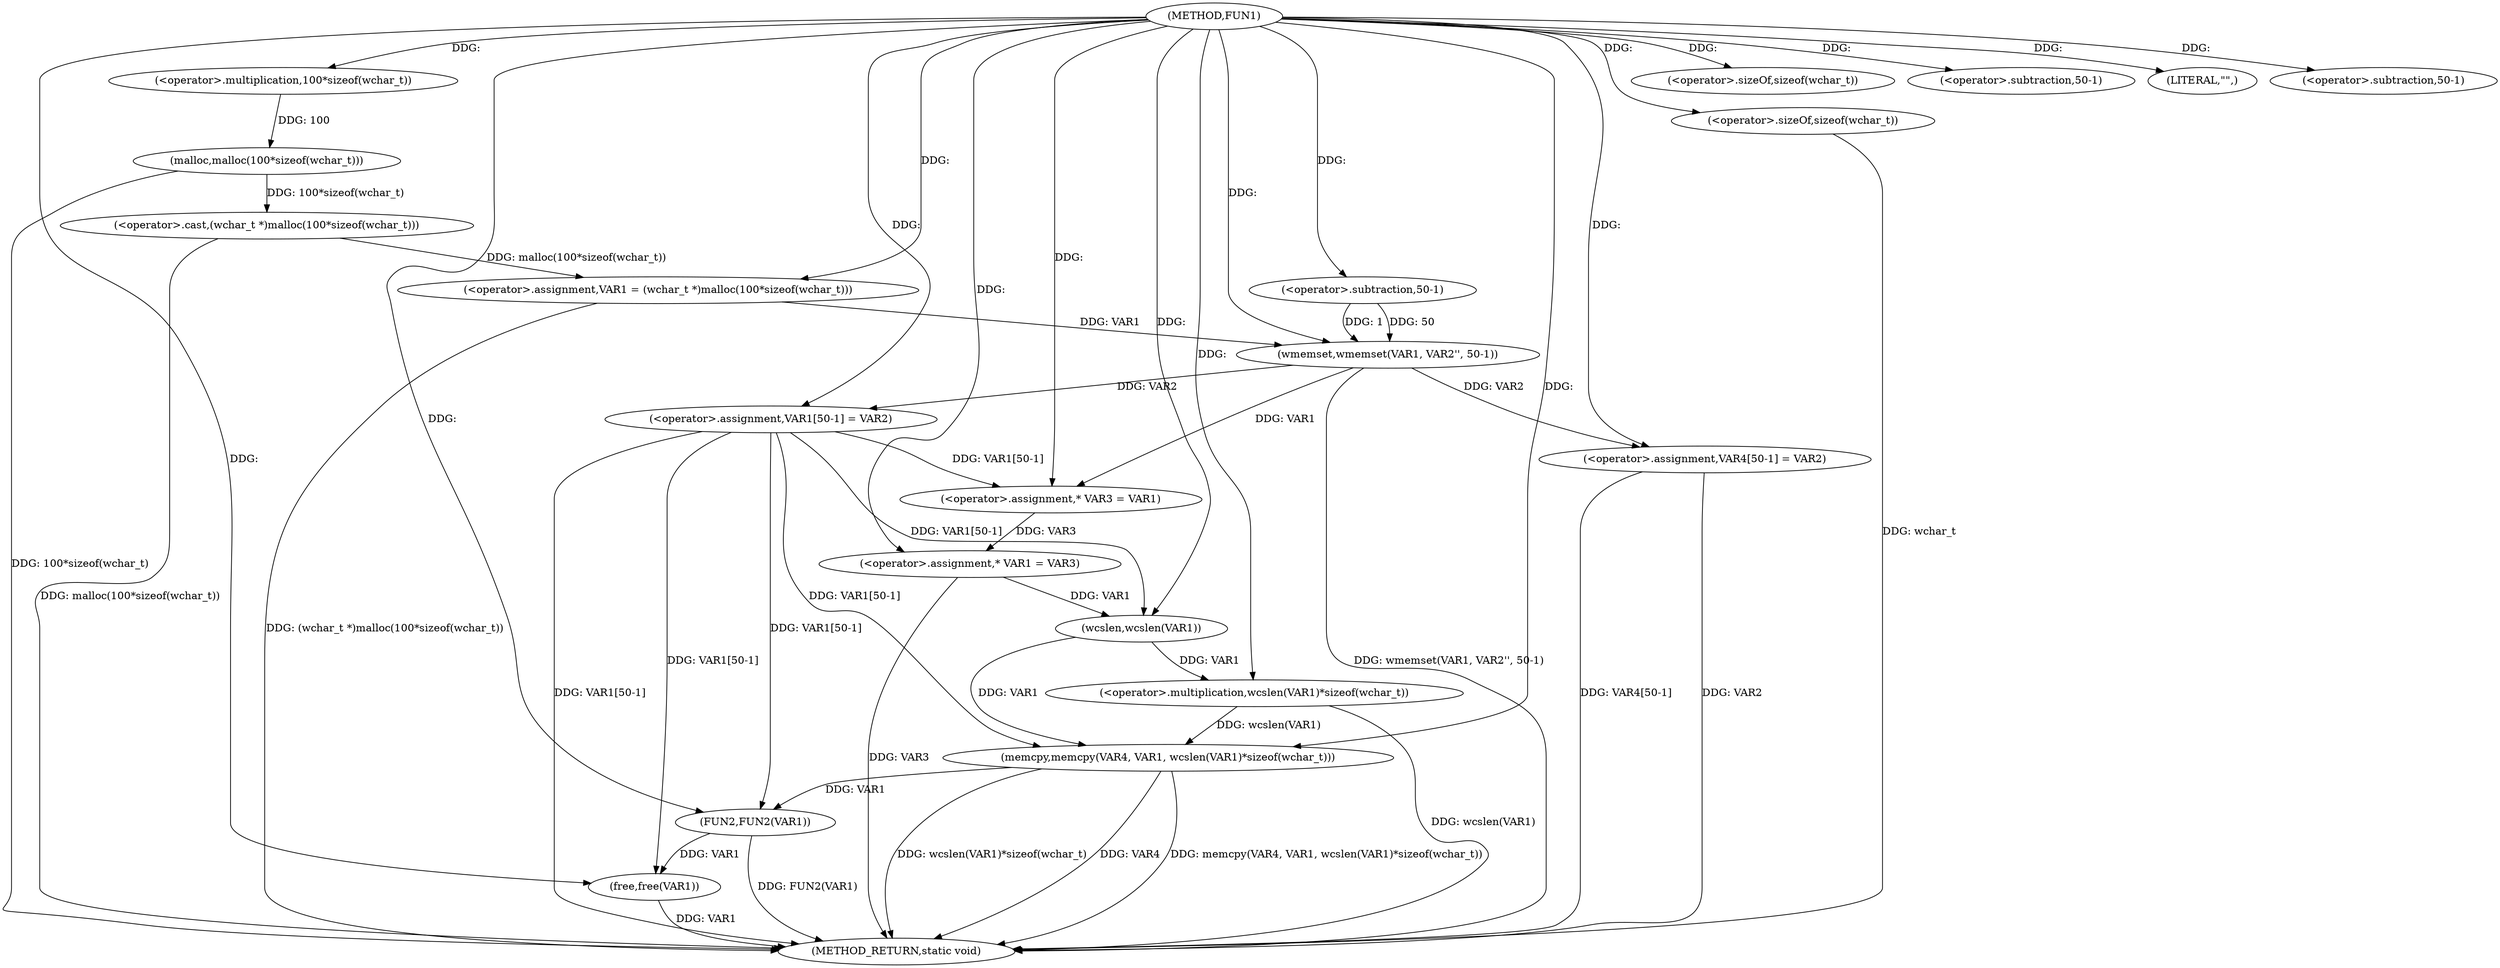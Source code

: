 digraph FUN1 {  
"1000100" [label = "(METHOD,FUN1)" ]
"1000155" [label = "(METHOD_RETURN,static void)" ]
"1000103" [label = "(<operator>.assignment,VAR1 = (wchar_t *)malloc(100*sizeof(wchar_t)))" ]
"1000105" [label = "(<operator>.cast,(wchar_t *)malloc(100*sizeof(wchar_t)))" ]
"1000107" [label = "(malloc,malloc(100*sizeof(wchar_t)))" ]
"1000108" [label = "(<operator>.multiplication,100*sizeof(wchar_t))" ]
"1000110" [label = "(<operator>.sizeOf,sizeof(wchar_t))" ]
"1000112" [label = "(wmemset,wmemset(VAR1, VAR2'', 50-1))" ]
"1000115" [label = "(<operator>.subtraction,50-1)" ]
"1000118" [label = "(<operator>.assignment,VAR1[50-1] = VAR2)" ]
"1000121" [label = "(<operator>.subtraction,50-1)" ]
"1000127" [label = "(<operator>.assignment,* VAR3 = VAR1)" ]
"1000131" [label = "(<operator>.assignment,* VAR1 = VAR3)" ]
"1000135" [label = "(LITERAL,\"\",)" ]
"1000136" [label = "(memcpy,memcpy(VAR4, VAR1, wcslen(VAR1)*sizeof(wchar_t)))" ]
"1000139" [label = "(<operator>.multiplication,wcslen(VAR1)*sizeof(wchar_t))" ]
"1000140" [label = "(wcslen,wcslen(VAR1))" ]
"1000142" [label = "(<operator>.sizeOf,sizeof(wchar_t))" ]
"1000144" [label = "(<operator>.assignment,VAR4[50-1] = VAR2)" ]
"1000147" [label = "(<operator>.subtraction,50-1)" ]
"1000151" [label = "(FUN2,FUN2(VAR1))" ]
"1000153" [label = "(free,free(VAR1))" ]
  "1000107" -> "1000155"  [ label = "DDG: 100*sizeof(wchar_t)"] 
  "1000103" -> "1000155"  [ label = "DDG: (wchar_t *)malloc(100*sizeof(wchar_t))"] 
  "1000136" -> "1000155"  [ label = "DDG: wcslen(VAR1)*sizeof(wchar_t)"] 
  "1000139" -> "1000155"  [ label = "DDG: wcslen(VAR1)"] 
  "1000153" -> "1000155"  [ label = "DDG: VAR1"] 
  "1000144" -> "1000155"  [ label = "DDG: VAR2"] 
  "1000118" -> "1000155"  [ label = "DDG: VAR1[50-1]"] 
  "1000136" -> "1000155"  [ label = "DDG: VAR4"] 
  "1000105" -> "1000155"  [ label = "DDG: malloc(100*sizeof(wchar_t))"] 
  "1000151" -> "1000155"  [ label = "DDG: FUN2(VAR1)"] 
  "1000131" -> "1000155"  [ label = "DDG: VAR3"] 
  "1000112" -> "1000155"  [ label = "DDG: wmemset(VAR1, VAR2'', 50-1)"] 
  "1000142" -> "1000155"  [ label = "DDG: wchar_t"] 
  "1000136" -> "1000155"  [ label = "DDG: memcpy(VAR4, VAR1, wcslen(VAR1)*sizeof(wchar_t))"] 
  "1000144" -> "1000155"  [ label = "DDG: VAR4[50-1]"] 
  "1000105" -> "1000103"  [ label = "DDG: malloc(100*sizeof(wchar_t))"] 
  "1000100" -> "1000103"  [ label = "DDG: "] 
  "1000107" -> "1000105"  [ label = "DDG: 100*sizeof(wchar_t)"] 
  "1000108" -> "1000107"  [ label = "DDG: 100"] 
  "1000100" -> "1000108"  [ label = "DDG: "] 
  "1000100" -> "1000110"  [ label = "DDG: "] 
  "1000103" -> "1000112"  [ label = "DDG: VAR1"] 
  "1000100" -> "1000112"  [ label = "DDG: "] 
  "1000115" -> "1000112"  [ label = "DDG: 50"] 
  "1000115" -> "1000112"  [ label = "DDG: 1"] 
  "1000100" -> "1000115"  [ label = "DDG: "] 
  "1000112" -> "1000118"  [ label = "DDG: VAR2"] 
  "1000100" -> "1000118"  [ label = "DDG: "] 
  "1000100" -> "1000121"  [ label = "DDG: "] 
  "1000112" -> "1000127"  [ label = "DDG: VAR1"] 
  "1000118" -> "1000127"  [ label = "DDG: VAR1[50-1]"] 
  "1000100" -> "1000127"  [ label = "DDG: "] 
  "1000127" -> "1000131"  [ label = "DDG: VAR3"] 
  "1000100" -> "1000131"  [ label = "DDG: "] 
  "1000100" -> "1000135"  [ label = "DDG: "] 
  "1000100" -> "1000136"  [ label = "DDG: "] 
  "1000140" -> "1000136"  [ label = "DDG: VAR1"] 
  "1000118" -> "1000136"  [ label = "DDG: VAR1[50-1]"] 
  "1000139" -> "1000136"  [ label = "DDG: wcslen(VAR1)"] 
  "1000140" -> "1000139"  [ label = "DDG: VAR1"] 
  "1000131" -> "1000140"  [ label = "DDG: VAR1"] 
  "1000118" -> "1000140"  [ label = "DDG: VAR1[50-1]"] 
  "1000100" -> "1000140"  [ label = "DDG: "] 
  "1000100" -> "1000139"  [ label = "DDG: "] 
  "1000100" -> "1000142"  [ label = "DDG: "] 
  "1000100" -> "1000144"  [ label = "DDG: "] 
  "1000112" -> "1000144"  [ label = "DDG: VAR2"] 
  "1000100" -> "1000147"  [ label = "DDG: "] 
  "1000136" -> "1000151"  [ label = "DDG: VAR1"] 
  "1000118" -> "1000151"  [ label = "DDG: VAR1[50-1]"] 
  "1000100" -> "1000151"  [ label = "DDG: "] 
  "1000151" -> "1000153"  [ label = "DDG: VAR1"] 
  "1000118" -> "1000153"  [ label = "DDG: VAR1[50-1]"] 
  "1000100" -> "1000153"  [ label = "DDG: "] 
}
